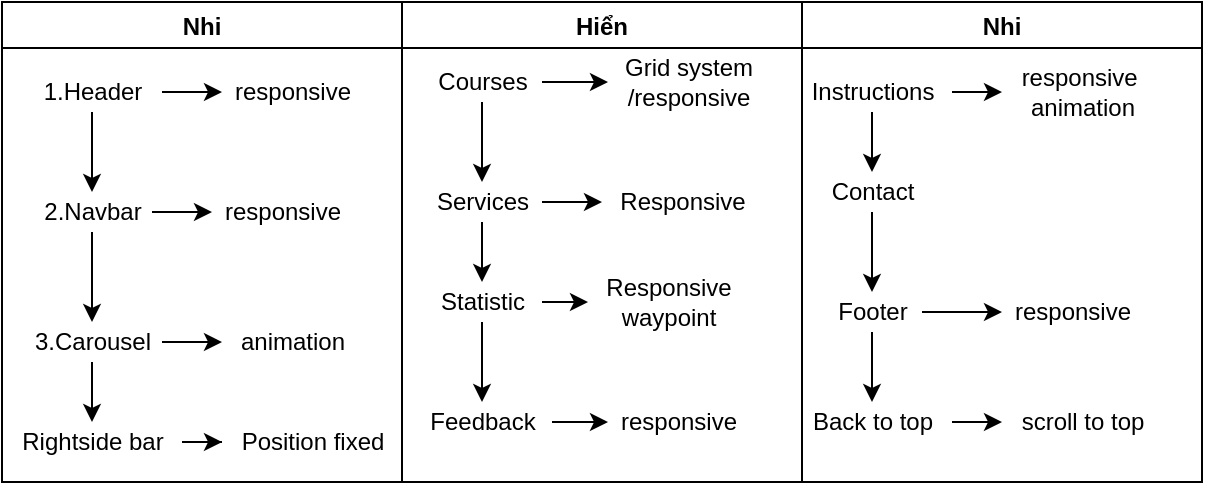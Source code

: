 <mxfile version="14.6.13" type="github"><diagram id="yUklePz4RChodSKzXyTi" name="Page-1"><mxGraphModel dx="700" dy="491" grid="1" gridSize="10" guides="1" tooltips="1" connect="1" arrows="1" fold="1" page="1" pageScale="1" pageWidth="827" pageHeight="1169" math="0" shadow="0"><root><mxCell id="0"/><mxCell id="1" parent="0"/><mxCell id="Fycii6LyNHwVUzvKvof6-6" value="Nhi" style="swimlane;" vertex="1" parent="1"><mxGeometry x="40" y="80" width="200" height="240" as="geometry"/></mxCell><mxCell id="Fycii6LyNHwVUzvKvof6-10" value="2.Navbar" style="text;html=1;align=center;verticalAlign=middle;resizable=0;points=[];autosize=1;strokeColor=none;" vertex="1" parent="Fycii6LyNHwVUzvKvof6-6"><mxGeometry x="15" y="95" width="60" height="20" as="geometry"/></mxCell><mxCell id="Fycii6LyNHwVUzvKvof6-11" value="" style="edgeStyle=orthogonalEdgeStyle;rounded=0;orthogonalLoop=1;jettySize=auto;html=1;" edge="1" parent="Fycii6LyNHwVUzvKvof6-6" source="Fycii6LyNHwVUzvKvof6-9"><mxGeometry relative="1" as="geometry"><mxPoint x="45" y="95" as="targetPoint"/></mxGeometry></mxCell><mxCell id="Fycii6LyNHwVUzvKvof6-9" value="1.Header" style="text;html=1;align=center;verticalAlign=middle;resizable=0;points=[];autosize=1;strokeColor=none;" vertex="1" parent="Fycii6LyNHwVUzvKvof6-6"><mxGeometry x="10" y="35" width="70" height="20" as="geometry"/></mxCell><mxCell id="Fycii6LyNHwVUzvKvof6-38" value="" style="edgeStyle=orthogonalEdgeStyle;rounded=0;orthogonalLoop=1;jettySize=auto;html=1;" edge="1" parent="Fycii6LyNHwVUzvKvof6-6" source="Fycii6LyNHwVUzvKvof6-13" target="Fycii6LyNHwVUzvKvof6-37"><mxGeometry relative="1" as="geometry"/></mxCell><mxCell id="Fycii6LyNHwVUzvKvof6-13" value="3.Carousel" style="text;html=1;align=center;verticalAlign=middle;resizable=0;points=[];autosize=1;strokeColor=none;" vertex="1" parent="Fycii6LyNHwVUzvKvof6-6"><mxGeometry x="10" y="160" width="70" height="20" as="geometry"/></mxCell><mxCell id="Fycii6LyNHwVUzvKvof6-14" value="" style="edgeStyle=orthogonalEdgeStyle;rounded=0;orthogonalLoop=1;jettySize=auto;html=1;" edge="1" parent="Fycii6LyNHwVUzvKvof6-6" source="Fycii6LyNHwVUzvKvof6-10" target="Fycii6LyNHwVUzvKvof6-13"><mxGeometry relative="1" as="geometry"/></mxCell><mxCell id="Fycii6LyNHwVUzvKvof6-15" value="responsive&lt;br&gt;" style="text;html=1;align=center;verticalAlign=middle;resizable=0;points=[];autosize=1;strokeColor=none;" vertex="1" parent="Fycii6LyNHwVUzvKvof6-6"><mxGeometry x="110" y="35" width="70" height="20" as="geometry"/></mxCell><mxCell id="Fycii6LyNHwVUzvKvof6-16" value="" style="edgeStyle=orthogonalEdgeStyle;rounded=0;orthogonalLoop=1;jettySize=auto;html=1;" edge="1" parent="Fycii6LyNHwVUzvKvof6-6" source="Fycii6LyNHwVUzvKvof6-9" target="Fycii6LyNHwVUzvKvof6-15"><mxGeometry relative="1" as="geometry"/></mxCell><mxCell id="Fycii6LyNHwVUzvKvof6-19" value="responsive" style="text;html=1;align=center;verticalAlign=middle;resizable=0;points=[];autosize=1;strokeColor=none;" vertex="1" parent="Fycii6LyNHwVUzvKvof6-6"><mxGeometry x="105" y="95" width="70" height="20" as="geometry"/></mxCell><mxCell id="Fycii6LyNHwVUzvKvof6-20" value="" style="edgeStyle=orthogonalEdgeStyle;rounded=0;orthogonalLoop=1;jettySize=auto;html=1;" edge="1" parent="Fycii6LyNHwVUzvKvof6-6" source="Fycii6LyNHwVUzvKvof6-10" target="Fycii6LyNHwVUzvKvof6-19"><mxGeometry relative="1" as="geometry"/></mxCell><mxCell id="Fycii6LyNHwVUzvKvof6-37" value="Rightside bar" style="text;html=1;align=center;verticalAlign=middle;resizable=0;points=[];autosize=1;strokeColor=none;" vertex="1" parent="Fycii6LyNHwVUzvKvof6-6"><mxGeometry y="210" width="90" height="20" as="geometry"/></mxCell><mxCell id="Fycii6LyNHwVUzvKvof6-7" value="Hiển" style="swimlane;" vertex="1" parent="1"><mxGeometry x="240" y="80" width="200" height="240" as="geometry"/></mxCell><mxCell id="Fycii6LyNHwVUzvKvof6-24" value="Services" style="text;html=1;align=center;verticalAlign=middle;resizable=0;points=[];autosize=1;strokeColor=none;" vertex="1" parent="Fycii6LyNHwVUzvKvof6-7"><mxGeometry x="10" y="90" width="60" height="20" as="geometry"/></mxCell><mxCell id="Fycii6LyNHwVUzvKvof6-28" value="Feedback" style="text;html=1;align=center;verticalAlign=middle;resizable=0;points=[];autosize=1;strokeColor=none;" vertex="1" parent="Fycii6LyNHwVUzvKvof6-7"><mxGeometry x="5" y="200" width="70" height="20" as="geometry"/></mxCell><mxCell id="Fycii6LyNHwVUzvKvof6-45" value="Responsive" style="text;html=1;align=center;verticalAlign=middle;resizable=0;points=[];autosize=1;strokeColor=none;" vertex="1" parent="Fycii6LyNHwVUzvKvof6-7"><mxGeometry x="100" y="90" width="80" height="20" as="geometry"/></mxCell><mxCell id="Fycii6LyNHwVUzvKvof6-46" value="" style="edgeStyle=orthogonalEdgeStyle;rounded=0;orthogonalLoop=1;jettySize=auto;html=1;" edge="1" parent="Fycii6LyNHwVUzvKvof6-7" source="Fycii6LyNHwVUzvKvof6-24" target="Fycii6LyNHwVUzvKvof6-45"><mxGeometry relative="1" as="geometry"/></mxCell><mxCell id="Fycii6LyNHwVUzvKvof6-8" value="Nhi" style="swimlane;" vertex="1" parent="1"><mxGeometry x="440" y="80" width="200" height="240" as="geometry"/></mxCell><mxCell id="Fycii6LyNHwVUzvKvof6-31" value="Instructions" style="text;html=1;align=center;verticalAlign=middle;resizable=0;points=[];autosize=1;strokeColor=none;" vertex="1" parent="Fycii6LyNHwVUzvKvof6-8"><mxGeometry x="-5" y="35" width="80" height="20" as="geometry"/></mxCell><mxCell id="Fycii6LyNHwVUzvKvof6-39" value="Back to top" style="text;html=1;align=center;verticalAlign=middle;resizable=0;points=[];autosize=1;strokeColor=none;" vertex="1" parent="Fycii6LyNHwVUzvKvof6-8"><mxGeometry x="-5" y="200" width="80" height="20" as="geometry"/></mxCell><mxCell id="Fycii6LyNHwVUzvKvof6-21" value="animation" style="text;html=1;align=center;verticalAlign=middle;resizable=0;points=[];autosize=1;strokeColor=none;" vertex="1" parent="1"><mxGeometry x="150" y="240" width="70" height="20" as="geometry"/></mxCell><mxCell id="Fycii6LyNHwVUzvKvof6-22" value="" style="edgeStyle=orthogonalEdgeStyle;rounded=0;orthogonalLoop=1;jettySize=auto;html=1;" edge="1" parent="1" source="Fycii6LyNHwVUzvKvof6-13" target="Fycii6LyNHwVUzvKvof6-21"><mxGeometry relative="1" as="geometry"/></mxCell><mxCell id="Fycii6LyNHwVUzvKvof6-25" value="" style="edgeStyle=orthogonalEdgeStyle;rounded=0;orthogonalLoop=1;jettySize=auto;html=1;" edge="1" parent="1" source="Fycii6LyNHwVUzvKvof6-23" target="Fycii6LyNHwVUzvKvof6-24"><mxGeometry relative="1" as="geometry"/></mxCell><mxCell id="Fycii6LyNHwVUzvKvof6-44" value="" style="edgeStyle=orthogonalEdgeStyle;rounded=0;orthogonalLoop=1;jettySize=auto;html=1;" edge="1" parent="1" source="Fycii6LyNHwVUzvKvof6-23" target="Fycii6LyNHwVUzvKvof6-43"><mxGeometry relative="1" as="geometry"/></mxCell><mxCell id="Fycii6LyNHwVUzvKvof6-23" value="Courses" style="text;html=1;align=center;verticalAlign=middle;resizable=0;points=[];autosize=1;strokeColor=none;" vertex="1" parent="1"><mxGeometry x="250" y="110" width="60" height="20" as="geometry"/></mxCell><mxCell id="Fycii6LyNHwVUzvKvof6-29" value="" style="edgeStyle=orthogonalEdgeStyle;rounded=0;orthogonalLoop=1;jettySize=auto;html=1;" edge="1" parent="1" source="Fycii6LyNHwVUzvKvof6-26" target="Fycii6LyNHwVUzvKvof6-28"><mxGeometry relative="1" as="geometry"/></mxCell><mxCell id="Fycii6LyNHwVUzvKvof6-48" value="" style="edgeStyle=orthogonalEdgeStyle;rounded=0;orthogonalLoop=1;jettySize=auto;html=1;" edge="1" parent="1" source="Fycii6LyNHwVUzvKvof6-26" target="Fycii6LyNHwVUzvKvof6-47"><mxGeometry relative="1" as="geometry"/></mxCell><mxCell id="Fycii6LyNHwVUzvKvof6-26" value="Statistic" style="text;html=1;align=center;verticalAlign=middle;resizable=0;points=[];autosize=1;strokeColor=none;" vertex="1" parent="1"><mxGeometry x="250" y="220" width="60" height="20" as="geometry"/></mxCell><mxCell id="Fycii6LyNHwVUzvKvof6-27" value="" style="edgeStyle=orthogonalEdgeStyle;rounded=0;orthogonalLoop=1;jettySize=auto;html=1;" edge="1" parent="1" source="Fycii6LyNHwVUzvKvof6-24" target="Fycii6LyNHwVUzvKvof6-26"><mxGeometry relative="1" as="geometry"/></mxCell><mxCell id="Fycii6LyNHwVUzvKvof6-36" value="" style="edgeStyle=orthogonalEdgeStyle;rounded=0;orthogonalLoop=1;jettySize=auto;html=1;" edge="1" parent="1" source="Fycii6LyNHwVUzvKvof6-33" target="Fycii6LyNHwVUzvKvof6-35"><mxGeometry relative="1" as="geometry"/></mxCell><mxCell id="Fycii6LyNHwVUzvKvof6-33" value="Contact" style="text;html=1;align=center;verticalAlign=middle;resizable=0;points=[];autosize=1;strokeColor=none;" vertex="1" parent="1"><mxGeometry x="445" y="165" width="60" height="20" as="geometry"/></mxCell><mxCell id="Fycii6LyNHwVUzvKvof6-34" value="" style="edgeStyle=orthogonalEdgeStyle;rounded=0;orthogonalLoop=1;jettySize=auto;html=1;" edge="1" parent="1" source="Fycii6LyNHwVUzvKvof6-31" target="Fycii6LyNHwVUzvKvof6-33"><mxGeometry relative="1" as="geometry"/></mxCell><mxCell id="Fycii6LyNHwVUzvKvof6-40" value="" style="edgeStyle=orthogonalEdgeStyle;rounded=0;orthogonalLoop=1;jettySize=auto;html=1;" edge="1" parent="1" source="Fycii6LyNHwVUzvKvof6-35" target="Fycii6LyNHwVUzvKvof6-39"><mxGeometry relative="1" as="geometry"/></mxCell><mxCell id="Fycii6LyNHwVUzvKvof6-54" value="" style="edgeStyle=orthogonalEdgeStyle;rounded=0;orthogonalLoop=1;jettySize=auto;html=1;" edge="1" parent="1" source="Fycii6LyNHwVUzvKvof6-35" target="Fycii6LyNHwVUzvKvof6-53"><mxGeometry relative="1" as="geometry"/></mxCell><mxCell id="Fycii6LyNHwVUzvKvof6-35" value="Footer" style="text;html=1;align=center;verticalAlign=middle;resizable=0;points=[];autosize=1;strokeColor=none;" vertex="1" parent="1"><mxGeometry x="450" y="225" width="50" height="20" as="geometry"/></mxCell><mxCell id="Fycii6LyNHwVUzvKvof6-41" value="Position fixed" style="text;html=1;align=center;verticalAlign=middle;resizable=0;points=[];autosize=1;strokeColor=none;" vertex="1" parent="1"><mxGeometry x="150" y="290" width="90" height="20" as="geometry"/></mxCell><mxCell id="Fycii6LyNHwVUzvKvof6-42" value="" style="edgeStyle=orthogonalEdgeStyle;rounded=0;orthogonalLoop=1;jettySize=auto;html=1;" edge="1" parent="1" source="Fycii6LyNHwVUzvKvof6-37" target="Fycii6LyNHwVUzvKvof6-41"><mxGeometry relative="1" as="geometry"/></mxCell><mxCell id="Fycii6LyNHwVUzvKvof6-43" value="Grid system&lt;br&gt;/responsive" style="text;html=1;align=center;verticalAlign=middle;resizable=0;points=[];autosize=1;strokeColor=none;" vertex="1" parent="1"><mxGeometry x="343" y="105" width="80" height="30" as="geometry"/></mxCell><mxCell id="Fycii6LyNHwVUzvKvof6-47" value="Responsive&lt;br&gt;waypoint" style="text;html=1;align=center;verticalAlign=middle;resizable=0;points=[];autosize=1;strokeColor=none;" vertex="1" parent="1"><mxGeometry x="333" y="215" width="80" height="30" as="geometry"/></mxCell><mxCell id="Fycii6LyNHwVUzvKvof6-49" value="responsive" style="text;html=1;align=center;verticalAlign=middle;resizable=0;points=[];autosize=1;strokeColor=none;" vertex="1" parent="1"><mxGeometry x="343" y="280" width="70" height="20" as="geometry"/></mxCell><mxCell id="Fycii6LyNHwVUzvKvof6-50" value="" style="edgeStyle=orthogonalEdgeStyle;rounded=0;orthogonalLoop=1;jettySize=auto;html=1;" edge="1" parent="1" source="Fycii6LyNHwVUzvKvof6-28" target="Fycii6LyNHwVUzvKvof6-49"><mxGeometry relative="1" as="geometry"/></mxCell><mxCell id="Fycii6LyNHwVUzvKvof6-51" value="responsive&amp;nbsp;&lt;br&gt;animation" style="text;html=1;align=center;verticalAlign=middle;resizable=0;points=[];autosize=1;strokeColor=none;" vertex="1" parent="1"><mxGeometry x="540" y="110" width="80" height="30" as="geometry"/></mxCell><mxCell id="Fycii6LyNHwVUzvKvof6-52" value="" style="edgeStyle=orthogonalEdgeStyle;rounded=0;orthogonalLoop=1;jettySize=auto;html=1;" edge="1" parent="1" source="Fycii6LyNHwVUzvKvof6-31" target="Fycii6LyNHwVUzvKvof6-51"><mxGeometry relative="1" as="geometry"/></mxCell><mxCell id="Fycii6LyNHwVUzvKvof6-53" value="responsive" style="text;html=1;align=center;verticalAlign=middle;resizable=0;points=[];autosize=1;strokeColor=none;" vertex="1" parent="1"><mxGeometry x="540" y="225" width="70" height="20" as="geometry"/></mxCell><mxCell id="Fycii6LyNHwVUzvKvof6-55" value="scroll to top" style="text;html=1;align=center;verticalAlign=middle;resizable=0;points=[];autosize=1;strokeColor=none;" vertex="1" parent="1"><mxGeometry x="540" y="280" width="80" height="20" as="geometry"/></mxCell><mxCell id="Fycii6LyNHwVUzvKvof6-56" value="" style="edgeStyle=orthogonalEdgeStyle;rounded=0;orthogonalLoop=1;jettySize=auto;html=1;" edge="1" parent="1" source="Fycii6LyNHwVUzvKvof6-39" target="Fycii6LyNHwVUzvKvof6-55"><mxGeometry relative="1" as="geometry"/></mxCell></root></mxGraphModel></diagram></mxfile>